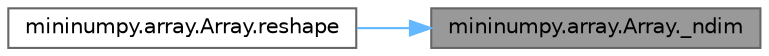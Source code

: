 digraph "mininumpy.array.Array._ndim"
{
 // LATEX_PDF_SIZE
  bgcolor="transparent";
  edge [fontname=Helvetica,fontsize=10,labelfontname=Helvetica,labelfontsize=10];
  node [fontname=Helvetica,fontsize=10,shape=box,height=0.2,width=0.4];
  rankdir="RL";
  Node1 [id="Node000001",label="mininumpy.array.Array._ndim",height=0.2,width=0.4,color="gray40", fillcolor="grey60", style="filled", fontcolor="black",tooltip=" "];
  Node1 -> Node2 [id="edge1_Node000001_Node000002",dir="back",color="steelblue1",style="solid",tooltip=" "];
  Node2 [id="Node000002",label="mininumpy.array.Array.reshape",height=0.2,width=0.4,color="grey40", fillcolor="white", style="filled",URL="$classmininumpy_1_1array_1_1Array.html#a74b4db0ab163d0678097341f2df809f7",tooltip=" "];
}

